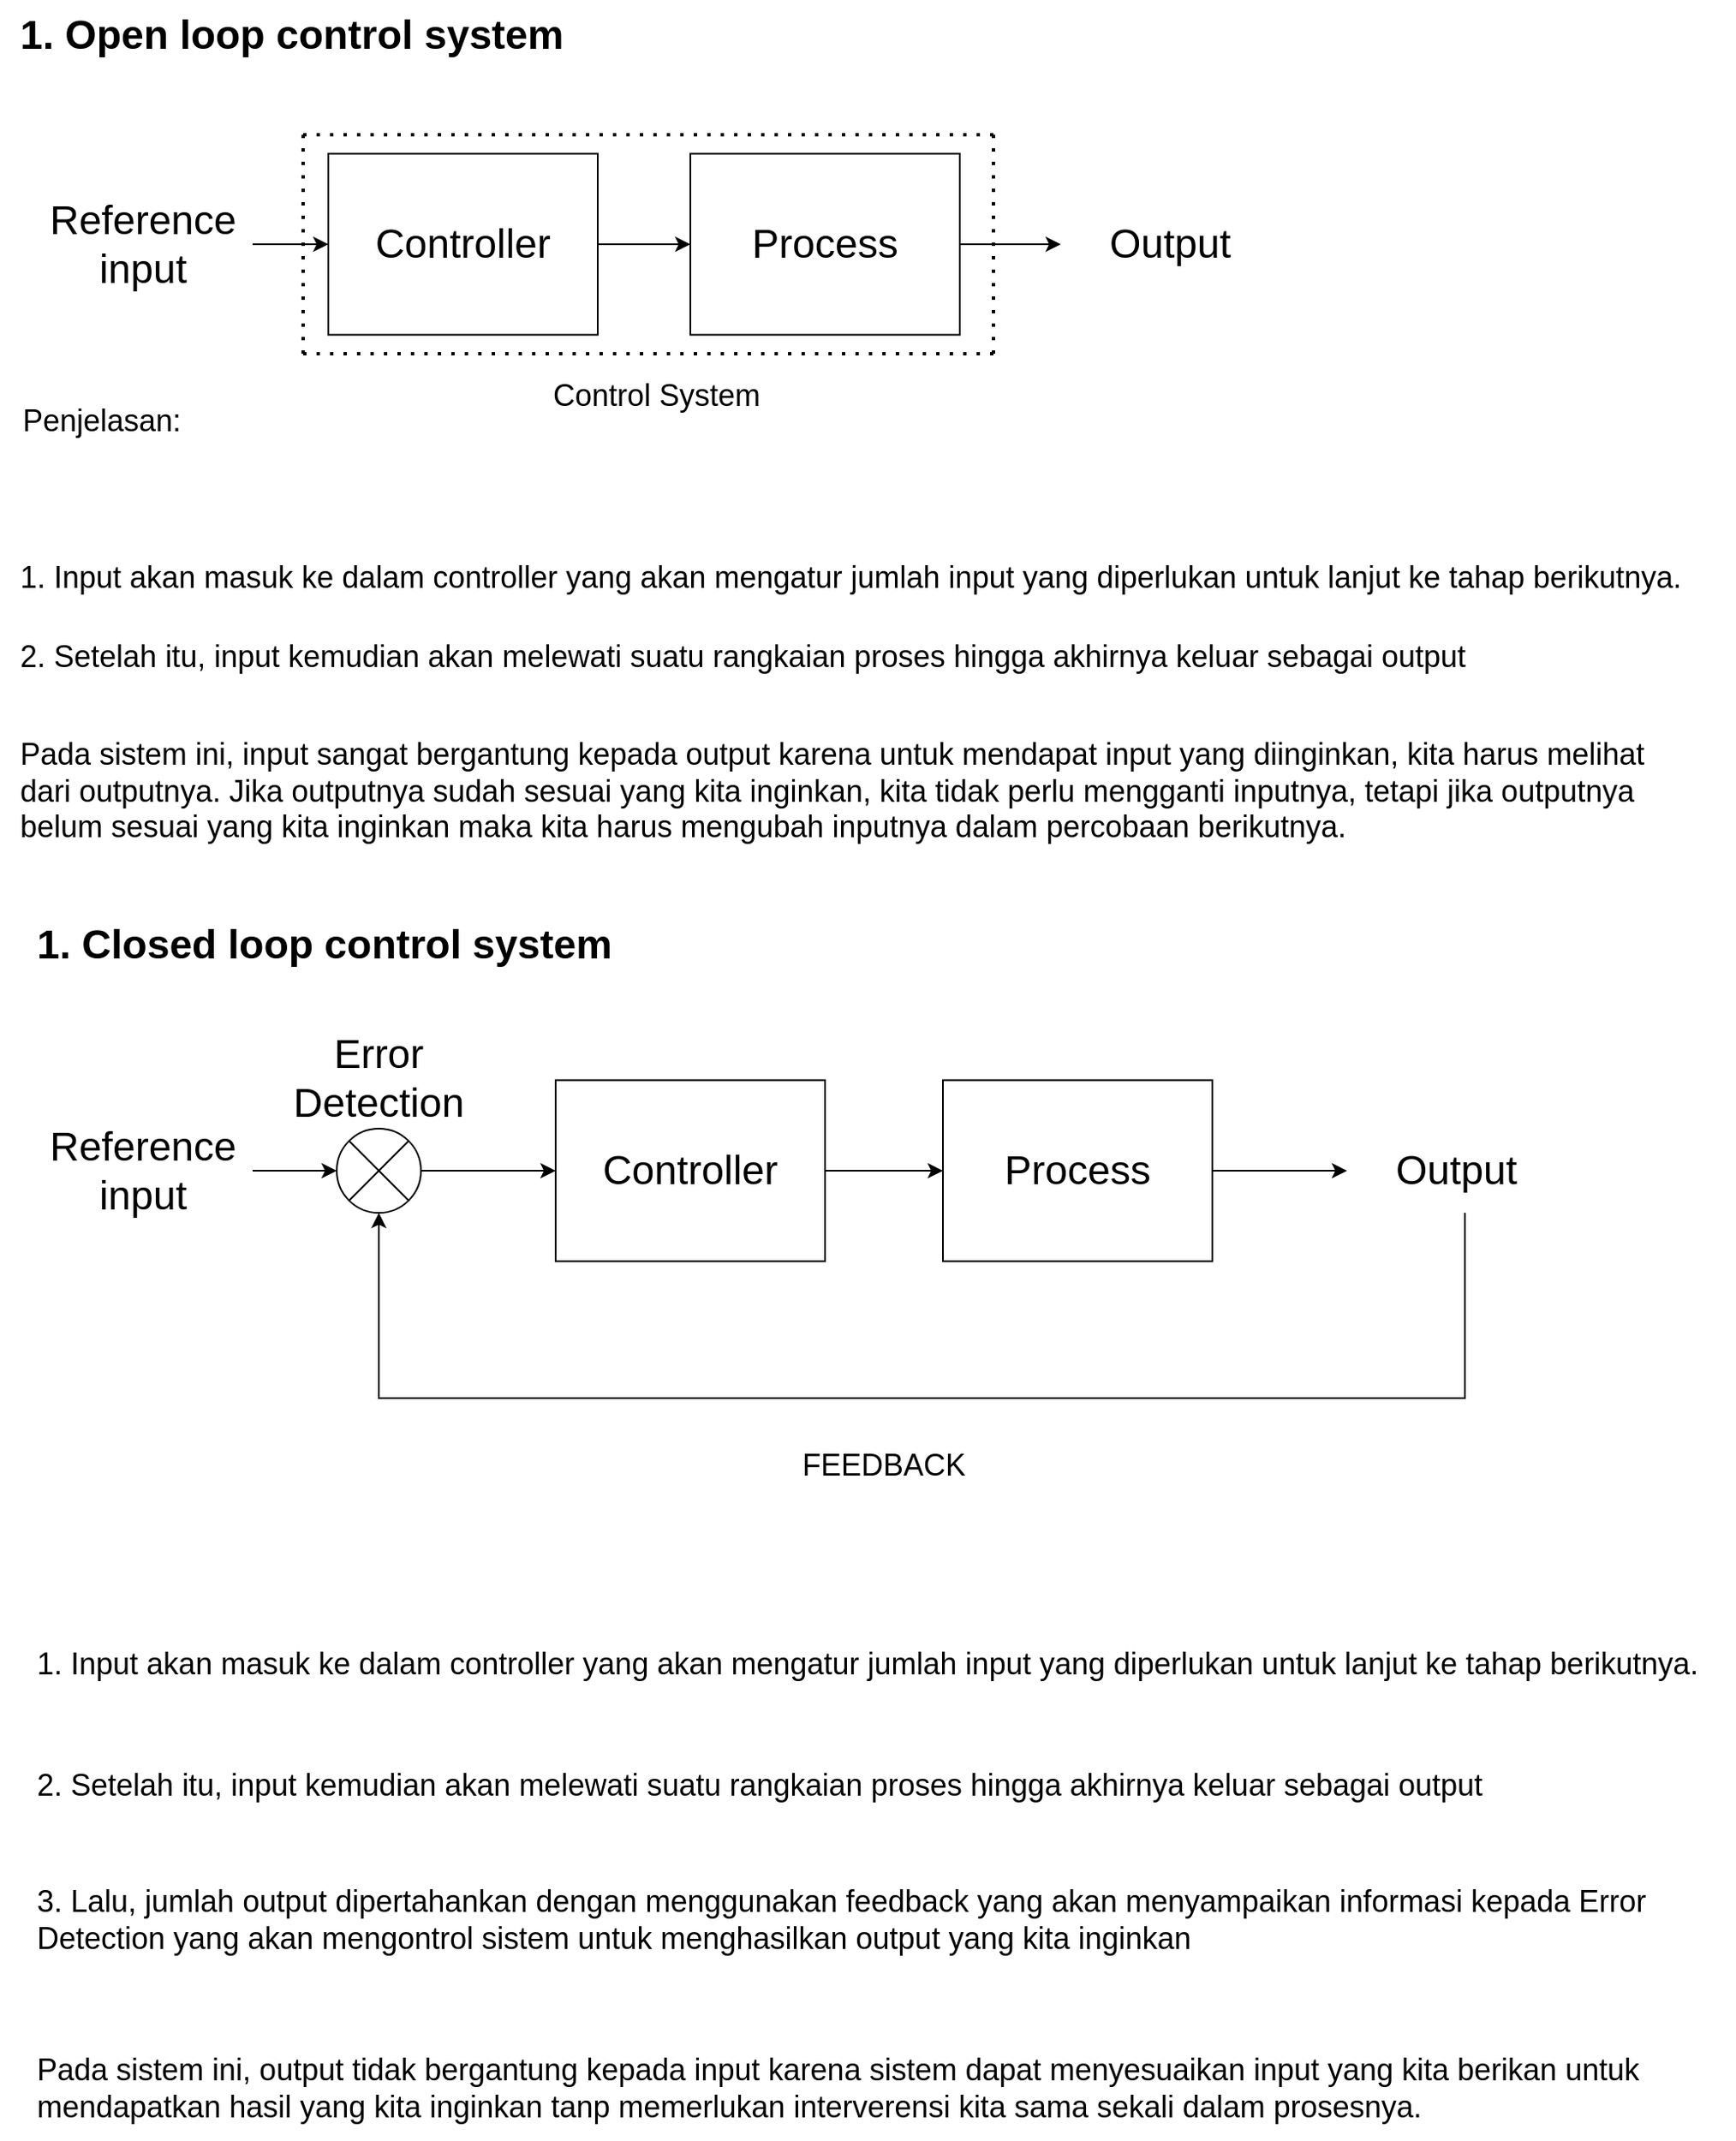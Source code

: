 <mxfile version="24.7.17">
  <diagram name="Page-1" id="BijYN5pXqhkXW9U4xSd6">
    <mxGraphModel dx="1290" dy="1657" grid="1" gridSize="10" guides="1" tooltips="1" connect="1" arrows="1" fold="1" page="1" pageScale="1" pageWidth="850" pageHeight="1100" math="0" shadow="0">
      <root>
        <mxCell id="0" />
        <mxCell id="1" parent="0" />
        <mxCell id="Cy4meIFWNQ23UKhba0-v-22" style="edgeStyle=orthogonalEdgeStyle;rounded=0;orthogonalLoop=1;jettySize=auto;html=1;entryX=0;entryY=0.5;entryDx=0;entryDy=0;" edge="1" parent="1" source="Cy4meIFWNQ23UKhba0-v-16" target="Cy4meIFWNQ23UKhba0-v-21">
          <mxGeometry relative="1" as="geometry" />
        </mxCell>
        <mxCell id="Cy4meIFWNQ23UKhba0-v-16" value="&lt;font style=&quot;font-size: 24px;&quot;&gt;Reference input&lt;/font&gt;" style="text;html=1;align=center;verticalAlign=middle;whiteSpace=wrap;rounded=0;" vertex="1" parent="1">
          <mxGeometry x="90" y="-920" width="130" height="50" as="geometry" />
        </mxCell>
        <mxCell id="Cy4meIFWNQ23UKhba0-v-17" value="&lt;h1 style=&quot;margin-top: 0px;&quot;&gt;1. Open loop control system&lt;/h1&gt;" style="text;html=1;whiteSpace=wrap;overflow=hidden;rounded=0;" vertex="1" parent="1">
          <mxGeometry x="80" y="-1040" width="360" height="50" as="geometry" />
        </mxCell>
        <mxCell id="Cy4meIFWNQ23UKhba0-v-25" style="edgeStyle=orthogonalEdgeStyle;rounded=0;orthogonalLoop=1;jettySize=auto;html=1;entryX=0;entryY=0.5;entryDx=0;entryDy=0;" edge="1" parent="1" source="Cy4meIFWNQ23UKhba0-v-21" target="Cy4meIFWNQ23UKhba0-v-23">
          <mxGeometry relative="1" as="geometry" />
        </mxCell>
        <mxCell id="Cy4meIFWNQ23UKhba0-v-21" value="&lt;font style=&quot;font-size: 24px;&quot;&gt;Controller&lt;/font&gt;" style="rounded=0;whiteSpace=wrap;html=1;" vertex="1" parent="1">
          <mxGeometry x="265" y="-948.75" width="160" height="107.5" as="geometry" />
        </mxCell>
        <mxCell id="Cy4meIFWNQ23UKhba0-v-26" style="edgeStyle=orthogonalEdgeStyle;rounded=0;orthogonalLoop=1;jettySize=auto;html=1;entryX=0;entryY=0.5;entryDx=0;entryDy=0;" edge="1" parent="1" source="Cy4meIFWNQ23UKhba0-v-23" target="Cy4meIFWNQ23UKhba0-v-24">
          <mxGeometry relative="1" as="geometry" />
        </mxCell>
        <mxCell id="Cy4meIFWNQ23UKhba0-v-23" value="&lt;font style=&quot;font-size: 24px;&quot;&gt;Process&lt;/font&gt;" style="rounded=0;whiteSpace=wrap;html=1;" vertex="1" parent="1">
          <mxGeometry x="480" y="-948.75" width="160" height="107.5" as="geometry" />
        </mxCell>
        <mxCell id="Cy4meIFWNQ23UKhba0-v-24" value="&lt;font style=&quot;font-size: 24px;&quot;&gt;Output&lt;/font&gt;" style="text;html=1;align=center;verticalAlign=middle;whiteSpace=wrap;rounded=0;" vertex="1" parent="1">
          <mxGeometry x="700" y="-920" width="130" height="50" as="geometry" />
        </mxCell>
        <mxCell id="Cy4meIFWNQ23UKhba0-v-28" value="&lt;span style=&quot;font-size: 18px;&quot;&gt;1. Input akan masuk ke dalam controller yang akan mengatur jumlah input yang diperlukan untuk lanjut ke tahap berikutnya.&lt;/span&gt;&lt;div&gt;&lt;br&gt;&lt;/div&gt;" style="text;html=1;align=left;verticalAlign=middle;resizable=0;points=[];autosize=1;strokeColor=none;fillColor=none;" vertex="1" parent="1">
          <mxGeometry x="80" y="-715" width="1010" height="50" as="geometry" />
        </mxCell>
        <mxCell id="Cy4meIFWNQ23UKhba0-v-29" value="&lt;font style=&quot;font-size: 18px;&quot;&gt;Penjelasan:&lt;/font&gt;" style="text;html=1;align=center;verticalAlign=middle;resizable=0;points=[];autosize=1;strokeColor=none;fillColor=none;" vertex="1" parent="1">
          <mxGeometry x="70" y="-810" width="120" height="40" as="geometry" />
        </mxCell>
        <mxCell id="Cy4meIFWNQ23UKhba0-v-30" value="&lt;span style=&quot;font-size: 18px;&quot;&gt;2. Setelah itu, input kemudian akan melewati suatu rangkaian proses hingga akhirnya keluar sebagai output&lt;/span&gt;" style="text;html=1;align=left;verticalAlign=middle;resizable=0;points=[];autosize=1;strokeColor=none;fillColor=none;" vertex="1" parent="1">
          <mxGeometry x="90" width="880" height="40" as="geometry" />
        </mxCell>
        <mxCell id="Cy4meIFWNQ23UKhba0-v-31" value="&lt;h1 style=&quot;margin-top: 0px;&quot;&gt;1. Closed loop control system&lt;/h1&gt;" style="text;html=1;whiteSpace=wrap;overflow=hidden;rounded=0;" vertex="1" parent="1">
          <mxGeometry x="90" y="-500" width="360" height="60" as="geometry" />
        </mxCell>
        <mxCell id="Cy4meIFWNQ23UKhba0-v-32" value="&lt;font style=&quot;font-size: 24px;&quot;&gt;Reference input&lt;/font&gt;" style="text;html=1;align=center;verticalAlign=middle;whiteSpace=wrap;rounded=0;" vertex="1" parent="1">
          <mxGeometry x="90" y="-370" width="130" height="50" as="geometry" />
        </mxCell>
        <mxCell id="Cy4meIFWNQ23UKhba0-v-33" value="&lt;font style=&quot;font-size: 18px;&quot;&gt;Control System&lt;/font&gt;" style="text;html=1;align=center;verticalAlign=middle;whiteSpace=wrap;rounded=0;" vertex="1" parent="1">
          <mxGeometry x="390" y="-820" width="140" height="30" as="geometry" />
        </mxCell>
        <mxCell id="Cy4meIFWNQ23UKhba0-v-35" value="" style="endArrow=none;dashed=1;html=1;dashPattern=1 3;strokeWidth=2;rounded=0;" edge="1" parent="1">
          <mxGeometry width="50" height="50" relative="1" as="geometry">
            <mxPoint x="250" y="-960" as="sourcePoint" />
            <mxPoint x="660" y="-960" as="targetPoint" />
          </mxGeometry>
        </mxCell>
        <mxCell id="Cy4meIFWNQ23UKhba0-v-36" value="" style="endArrow=none;dashed=1;html=1;dashPattern=1 3;strokeWidth=2;rounded=0;" edge="1" parent="1">
          <mxGeometry width="50" height="50" relative="1" as="geometry">
            <mxPoint x="250" y="-830" as="sourcePoint" />
            <mxPoint x="250" y="-960" as="targetPoint" />
          </mxGeometry>
        </mxCell>
        <mxCell id="Cy4meIFWNQ23UKhba0-v-37" value="" style="endArrow=none;dashed=1;html=1;dashPattern=1 3;strokeWidth=2;rounded=0;" edge="1" parent="1">
          <mxGeometry width="50" height="50" relative="1" as="geometry">
            <mxPoint x="250" y="-830" as="sourcePoint" />
            <mxPoint x="660" y="-830" as="targetPoint" />
          </mxGeometry>
        </mxCell>
        <mxCell id="Cy4meIFWNQ23UKhba0-v-38" value="" style="endArrow=none;dashed=1;html=1;dashPattern=1 3;strokeWidth=2;rounded=0;" edge="1" parent="1">
          <mxGeometry width="50" height="50" relative="1" as="geometry">
            <mxPoint x="660" y="-830" as="sourcePoint" />
            <mxPoint x="660" y="-960" as="targetPoint" />
          </mxGeometry>
        </mxCell>
        <mxCell id="Cy4meIFWNQ23UKhba0-v-39" value="&lt;span style=&quot;font-size: 18px;&quot;&gt;Pada sistem ini, input sangat bergantung kepada output karena untuk mendapat input yang diinginkan, kita harus melihat&amp;nbsp;&lt;/span&gt;&lt;div&gt;&lt;span style=&quot;font-size: 18px;&quot;&gt;dari outputnya. Jika outputnya sudah sesuai yang kita inginkan, kita tidak perlu mengganti inputnya, tetapi jika outputnya&amp;nbsp;&lt;/span&gt;&lt;/div&gt;&lt;div&gt;&lt;span style=&quot;font-size: 18px;&quot;&gt;belum sesuai yang kita inginkan maka kita harus mengubah inputnya dalam percobaan berikutnya.&lt;/span&gt;&lt;/div&gt;" style="text;html=1;align=left;verticalAlign=middle;resizable=0;points=[];autosize=1;strokeColor=none;fillColor=none;" vertex="1" parent="1">
          <mxGeometry x="80" y="-610" width="990" height="80" as="geometry" />
        </mxCell>
        <mxCell id="Cy4meIFWNQ23UKhba0-v-46" style="edgeStyle=orthogonalEdgeStyle;rounded=0;orthogonalLoop=1;jettySize=auto;html=1;entryX=0;entryY=0.5;entryDx=0;entryDy=0;" edge="1" parent="1" source="Cy4meIFWNQ23UKhba0-v-40" target="Cy4meIFWNQ23UKhba0-v-41">
          <mxGeometry relative="1" as="geometry" />
        </mxCell>
        <mxCell id="Cy4meIFWNQ23UKhba0-v-40" value="&lt;font style=&quot;font-size: 24px;&quot;&gt;Controller&lt;/font&gt;" style="rounded=0;whiteSpace=wrap;html=1;" vertex="1" parent="1">
          <mxGeometry x="400" y="-398.75" width="160" height="107.5" as="geometry" />
        </mxCell>
        <mxCell id="Cy4meIFWNQ23UKhba0-v-47" style="edgeStyle=orthogonalEdgeStyle;rounded=0;orthogonalLoop=1;jettySize=auto;html=1;" edge="1" parent="1" source="Cy4meIFWNQ23UKhba0-v-41" target="Cy4meIFWNQ23UKhba0-v-42">
          <mxGeometry relative="1" as="geometry" />
        </mxCell>
        <mxCell id="Cy4meIFWNQ23UKhba0-v-41" value="&lt;font style=&quot;font-size: 24px;&quot;&gt;Process&lt;/font&gt;" style="rounded=0;whiteSpace=wrap;html=1;" vertex="1" parent="1">
          <mxGeometry x="630" y="-398.75" width="160" height="107.5" as="geometry" />
        </mxCell>
        <mxCell id="Cy4meIFWNQ23UKhba0-v-49" style="edgeStyle=orthogonalEdgeStyle;rounded=0;orthogonalLoop=1;jettySize=auto;html=1;entryX=0.5;entryY=1;entryDx=0;entryDy=0;entryPerimeter=0;" edge="1" parent="1" target="Cy4meIFWNQ23UKhba0-v-43">
          <mxGeometry relative="1" as="geometry">
            <mxPoint x="300" y="-40" as="targetPoint" />
            <mxPoint x="940" y="-320" as="sourcePoint" />
            <Array as="points">
              <mxPoint x="940" y="-210" />
              <mxPoint x="295" y="-210" />
            </Array>
          </mxGeometry>
        </mxCell>
        <mxCell id="Cy4meIFWNQ23UKhba0-v-42" value="&lt;font style=&quot;font-size: 24px;&quot;&gt;Output&lt;/font&gt;" style="text;html=1;align=center;verticalAlign=middle;whiteSpace=wrap;rounded=0;" vertex="1" parent="1">
          <mxGeometry x="870" y="-370" width="130" height="50" as="geometry" />
        </mxCell>
        <mxCell id="Cy4meIFWNQ23UKhba0-v-45" style="edgeStyle=orthogonalEdgeStyle;rounded=0;orthogonalLoop=1;jettySize=auto;html=1;entryX=0;entryY=0.5;entryDx=0;entryDy=0;" edge="1" parent="1" source="Cy4meIFWNQ23UKhba0-v-43" target="Cy4meIFWNQ23UKhba0-v-40">
          <mxGeometry relative="1" as="geometry" />
        </mxCell>
        <mxCell id="Cy4meIFWNQ23UKhba0-v-43" value="" style="verticalLabelPosition=bottom;verticalAlign=top;html=1;shape=mxgraph.flowchart.or;" vertex="1" parent="1">
          <mxGeometry x="270" y="-370" width="50" height="50" as="geometry" />
        </mxCell>
        <mxCell id="Cy4meIFWNQ23UKhba0-v-44" style="edgeStyle=orthogonalEdgeStyle;rounded=0;orthogonalLoop=1;jettySize=auto;html=1;entryX=0;entryY=0.5;entryDx=0;entryDy=0;entryPerimeter=0;" edge="1" parent="1" source="Cy4meIFWNQ23UKhba0-v-32" target="Cy4meIFWNQ23UKhba0-v-43">
          <mxGeometry relative="1" as="geometry" />
        </mxCell>
        <mxCell id="Cy4meIFWNQ23UKhba0-v-52" value="&lt;font style=&quot;font-size: 24px;&quot;&gt;Error&lt;/font&gt;&lt;div&gt;&lt;font style=&quot;font-size: 24px;&quot;&gt;Detection&lt;/font&gt;&lt;/div&gt;&lt;div&gt;&lt;font style=&quot;font-size: 24px;&quot;&gt;&lt;br&gt;&lt;/font&gt;&lt;/div&gt;" style="text;html=1;align=center;verticalAlign=middle;whiteSpace=wrap;rounded=0;" vertex="1" parent="1">
          <mxGeometry x="230" y="-470" width="130" height="170" as="geometry" />
        </mxCell>
        <mxCell id="Cy4meIFWNQ23UKhba0-v-54" value="&lt;span style=&quot;font-size: 18px;&quot;&gt;1. Input akan masuk ke dalam controller yang akan mengatur jumlah input yang diperlukan untuk lanjut ke tahap berikutnya.&lt;/span&gt;&lt;div&gt;&lt;br&gt;&lt;/div&gt;" style="text;html=1;align=left;verticalAlign=middle;resizable=0;points=[];autosize=1;strokeColor=none;fillColor=none;" vertex="1" parent="1">
          <mxGeometry x="90" y="-70" width="1010" height="50" as="geometry" />
        </mxCell>
        <mxCell id="Cy4meIFWNQ23UKhba0-v-55" value="&lt;span style=&quot;font-size: 18px;&quot;&gt;3. Lalu, jumlah output dipertahankan dengan menggunakan feedback yang akan menyampaikan informasi kepada Error&amp;nbsp;&lt;/span&gt;&lt;div&gt;&lt;span style=&quot;font-size: 18px;&quot;&gt;Detection yang akan mengontrol sistem untuk menghasilkan output yang kita inginkan&lt;/span&gt;&lt;/div&gt;" style="text;html=1;align=left;verticalAlign=middle;resizable=0;points=[];autosize=1;strokeColor=none;fillColor=none;" vertex="1" parent="1">
          <mxGeometry x="90" y="70" width="980" height="60" as="geometry" />
        </mxCell>
        <mxCell id="Cy4meIFWNQ23UKhba0-v-56" value="&lt;span style=&quot;font-size: 18px;&quot;&gt;Pada sistem ini, output tidak bergantung kepada input karena sistem dapat menyesuaikan input yang kita berikan untuk&amp;nbsp;&lt;/span&gt;&lt;div&gt;&lt;span style=&quot;font-size: 18px;&quot;&gt;mendapatkan hasil yang kita inginkan tanp memerlukan interverensi kita sama sekali dalam prosesnya.&lt;/span&gt;&lt;/div&gt;" style="text;html=1;align=left;verticalAlign=middle;resizable=0;points=[];autosize=1;strokeColor=none;fillColor=none;" vertex="1" parent="1">
          <mxGeometry x="90" y="170" width="980" height="60" as="geometry" />
        </mxCell>
        <mxCell id="Cy4meIFWNQ23UKhba0-v-57" value="&lt;span style=&quot;font-size: 18px;&quot;&gt;2. Setelah itu, input kemudian akan melewati suatu rangkaian proses hingga akhirnya keluar sebagai output&lt;/span&gt;" style="text;html=1;align=left;verticalAlign=middle;resizable=0;points=[];autosize=1;strokeColor=none;fillColor=none;" vertex="1" parent="1">
          <mxGeometry x="80" y="-670" width="880" height="40" as="geometry" />
        </mxCell>
        <mxCell id="Cy4meIFWNQ23UKhba0-v-58" value="&lt;font style=&quot;font-size: 18px;&quot;&gt;FEEDBACK&lt;/font&gt;" style="text;html=1;align=center;verticalAlign=middle;whiteSpace=wrap;rounded=0;" vertex="1" parent="1">
          <mxGeometry x="525" y="-200" width="140" height="60" as="geometry" />
        </mxCell>
      </root>
    </mxGraphModel>
  </diagram>
</mxfile>
